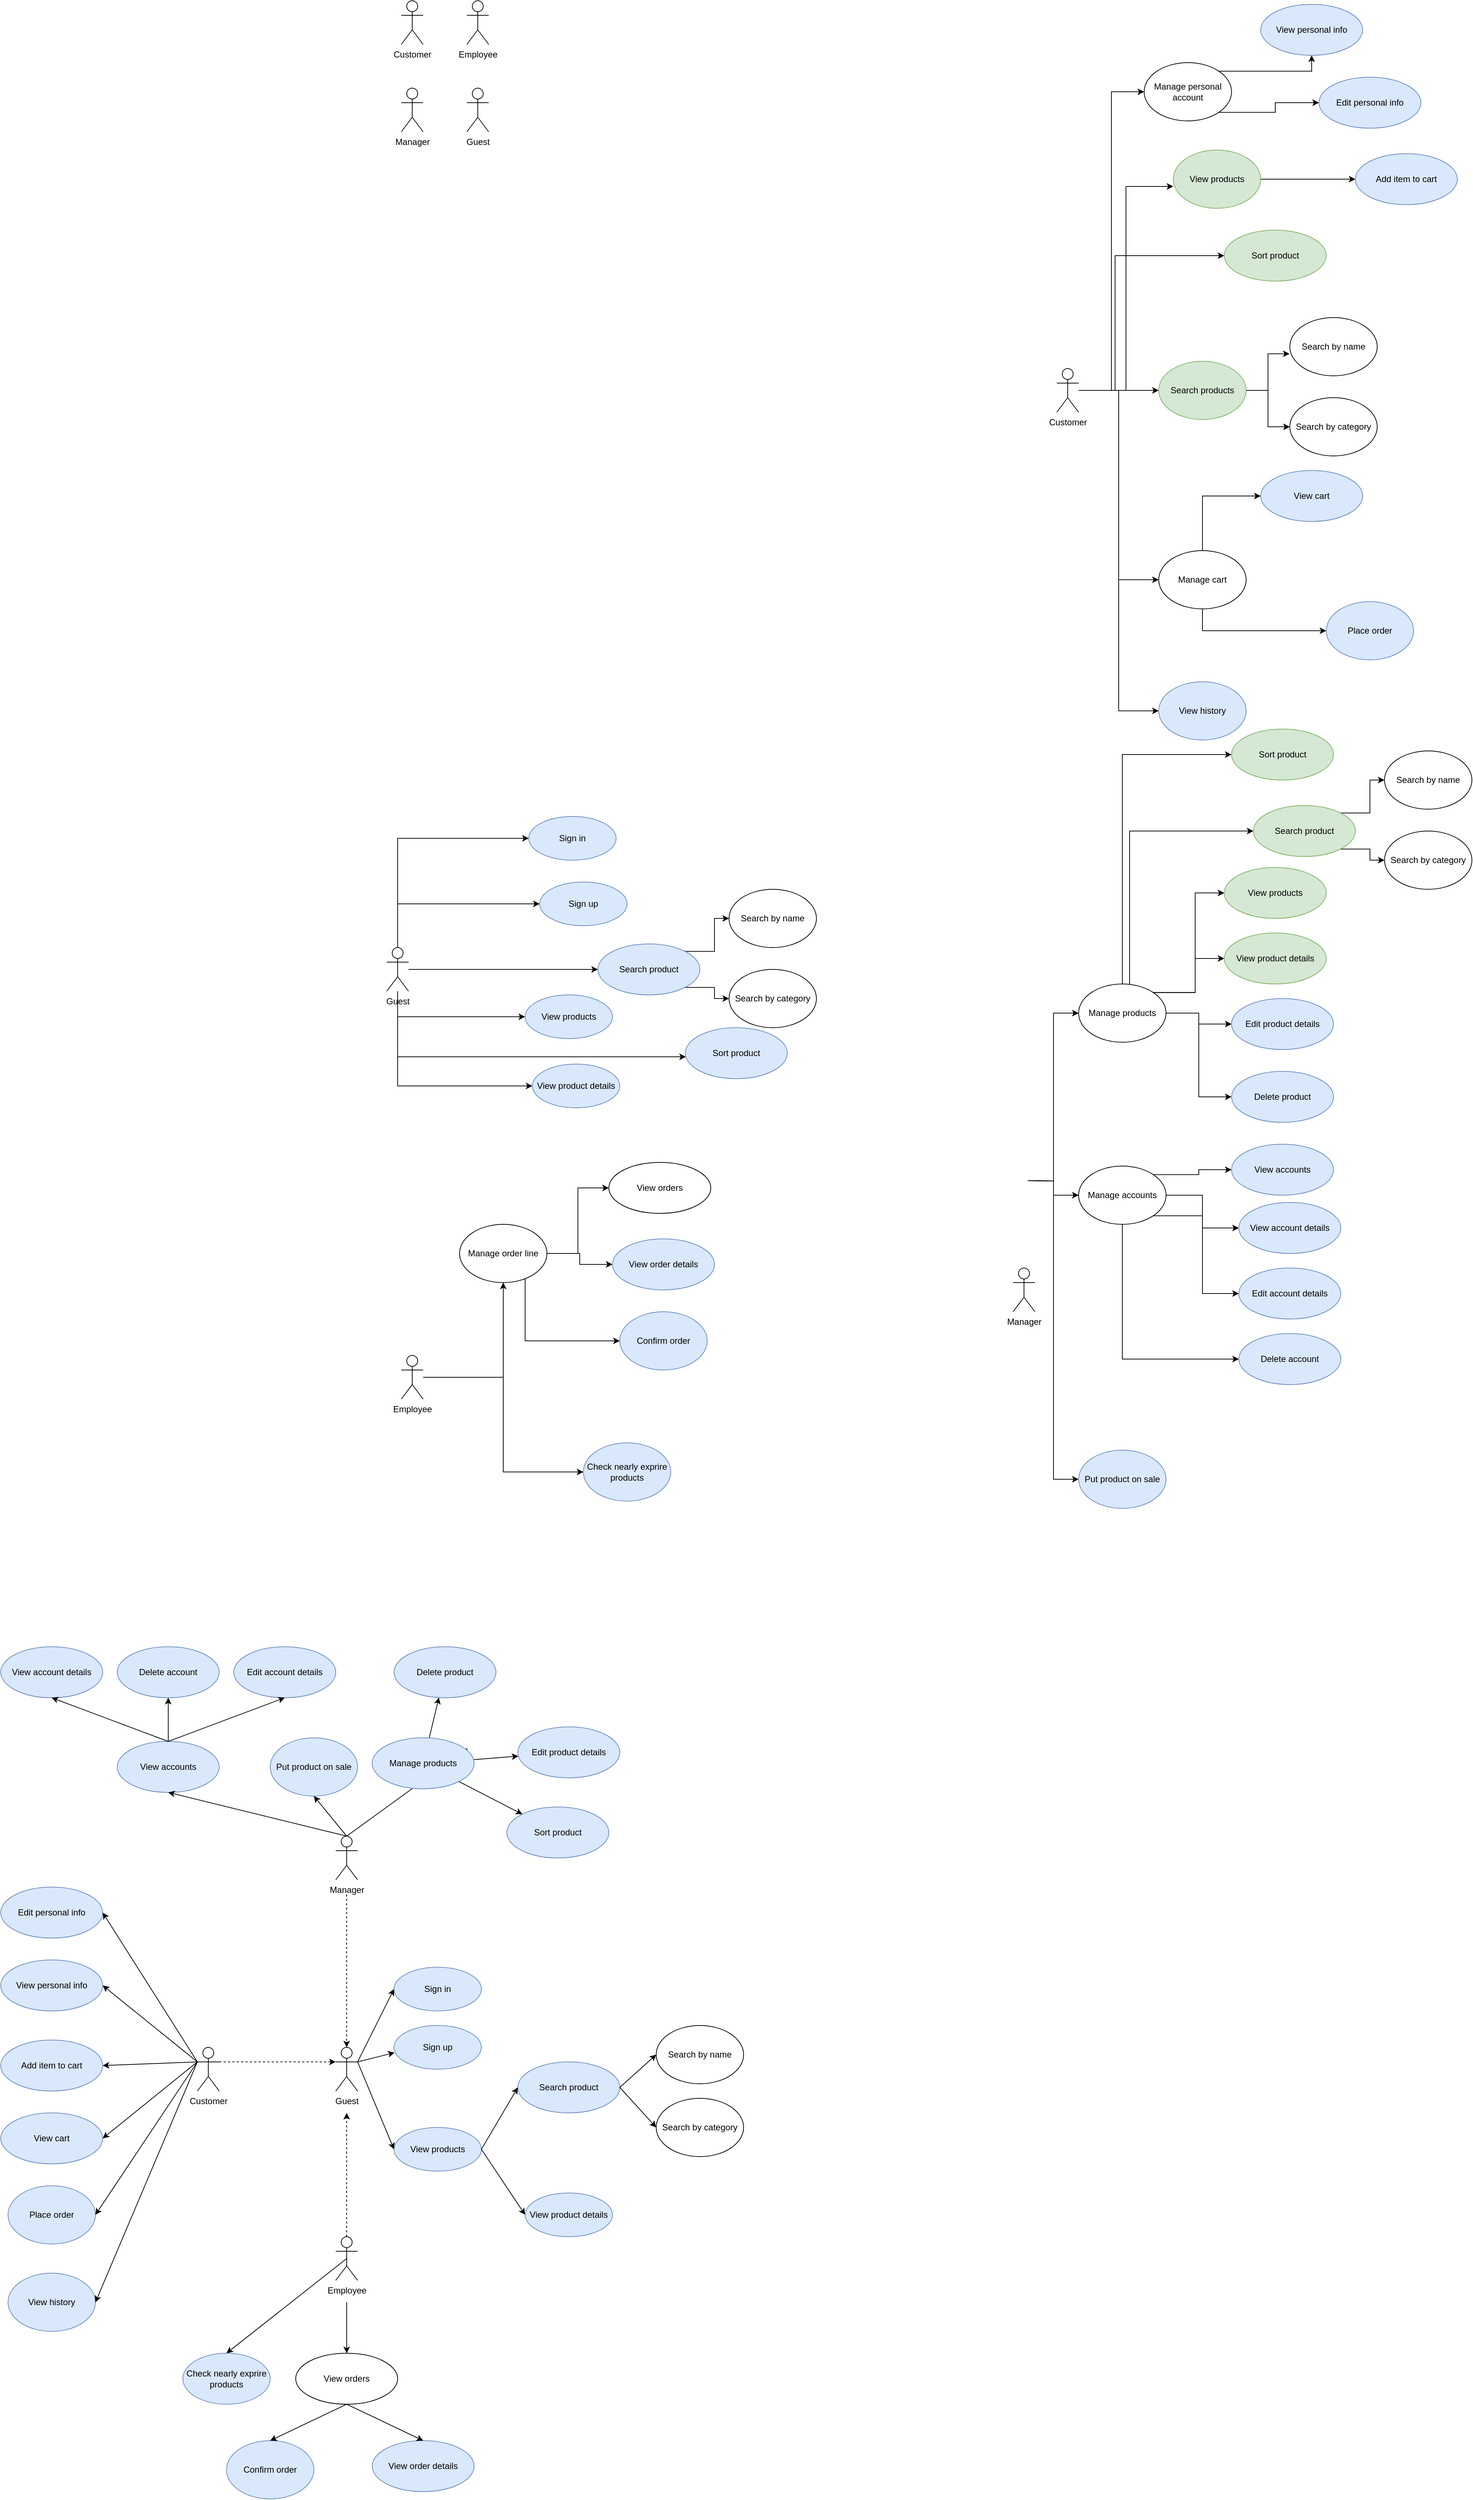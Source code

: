 <mxfile version="14.4.8" type="github">
  <diagram id="xpGsFGaNRFK6pU6DxcJn" name="Page-1">
    <mxGraphModel dx="4913" dy="2297" grid="1" gridSize="10" guides="1" tooltips="1" connect="1" arrows="1" fold="1" page="1" pageScale="1" pageWidth="850" pageHeight="1100" math="0" shadow="0">
      <root>
        <mxCell id="0" />
        <mxCell id="1" parent="0" />
        <mxCell id="mTXnw6Dvg3BRwb1QRPSY-1" value="Customer" style="shape=umlActor;verticalLabelPosition=bottom;verticalAlign=top;html=1;outlineConnect=0;" parent="1" vertex="1">
          <mxGeometry x="140" y="80" width="30" height="60" as="geometry" />
        </mxCell>
        <mxCell id="mTXnw6Dvg3BRwb1QRPSY-2" value="Employee" style="shape=umlActor;verticalLabelPosition=bottom;verticalAlign=top;html=1;outlineConnect=0;" parent="1" vertex="1">
          <mxGeometry x="230" y="80" width="30" height="60" as="geometry" />
        </mxCell>
        <mxCell id="mTXnw6Dvg3BRwb1QRPSY-41" style="edgeStyle=orthogonalEdgeStyle;rounded=0;orthogonalLoop=1;jettySize=auto;html=1;entryX=0;entryY=0.5;entryDx=0;entryDy=0;" parent="1" target="mTXnw6Dvg3BRwb1QRPSY-38" edge="1">
          <mxGeometry relative="1" as="geometry">
            <mxPoint x="1000.0" y="1700" as="sourcePoint" />
          </mxGeometry>
        </mxCell>
        <mxCell id="mTXnw6Dvg3BRwb1QRPSY-42" style="edgeStyle=orthogonalEdgeStyle;rounded=0;orthogonalLoop=1;jettySize=auto;html=1;entryX=0;entryY=0.5;entryDx=0;entryDy=0;" parent="1" target="mTXnw6Dvg3BRwb1QRPSY-39" edge="1">
          <mxGeometry relative="1" as="geometry">
            <mxPoint x="1000.0" y="1700" as="sourcePoint" />
          </mxGeometry>
        </mxCell>
        <mxCell id="mTXnw6Dvg3BRwb1QRPSY-43" style="edgeStyle=orthogonalEdgeStyle;rounded=0;orthogonalLoop=1;jettySize=auto;html=1;entryX=0;entryY=0.5;entryDx=0;entryDy=0;" parent="1" target="mTXnw6Dvg3BRwb1QRPSY-40" edge="1">
          <mxGeometry relative="1" as="geometry">
            <mxPoint x="1000.0" y="1700" as="sourcePoint" />
          </mxGeometry>
        </mxCell>
        <mxCell id="mTXnw6Dvg3BRwb1QRPSY-3" value="Manager" style="shape=umlActor;verticalLabelPosition=bottom;verticalAlign=top;html=1;outlineConnect=0;" parent="1" vertex="1">
          <mxGeometry x="980" y="1820" width="30" height="60" as="geometry" />
        </mxCell>
        <mxCell id="mTXnw6Dvg3BRwb1QRPSY-19" style="edgeStyle=orthogonalEdgeStyle;rounded=0;orthogonalLoop=1;jettySize=auto;html=1;entryX=0;entryY=0.5;entryDx=0;entryDy=0;" parent="1" source="mTXnw6Dvg3BRwb1QRPSY-5" target="mTXnw6Dvg3BRwb1QRPSY-6" edge="1">
          <mxGeometry relative="1" as="geometry" />
        </mxCell>
        <mxCell id="mTXnw6Dvg3BRwb1QRPSY-20" style="edgeStyle=orthogonalEdgeStyle;rounded=0;orthogonalLoop=1;jettySize=auto;html=1;entryX=0;entryY=0.625;entryDx=0;entryDy=0;entryPerimeter=0;" parent="1" source="mTXnw6Dvg3BRwb1QRPSY-5" target="mTXnw6Dvg3BRwb1QRPSY-7" edge="1">
          <mxGeometry relative="1" as="geometry" />
        </mxCell>
        <mxCell id="mTXnw6Dvg3BRwb1QRPSY-21" style="edgeStyle=orthogonalEdgeStyle;rounded=0;orthogonalLoop=1;jettySize=auto;html=1;entryX=0;entryY=0.5;entryDx=0;entryDy=0;" parent="1" source="mTXnw6Dvg3BRwb1QRPSY-5" target="mTXnw6Dvg3BRwb1QRPSY-8" edge="1">
          <mxGeometry relative="1" as="geometry" />
        </mxCell>
        <mxCell id="mTXnw6Dvg3BRwb1QRPSY-23" style="edgeStyle=orthogonalEdgeStyle;rounded=0;orthogonalLoop=1;jettySize=auto;html=1;entryX=0;entryY=0.5;entryDx=0;entryDy=0;" parent="1" source="mTXnw6Dvg3BRwb1QRPSY-5" target="mTXnw6Dvg3BRwb1QRPSY-18" edge="1">
          <mxGeometry relative="1" as="geometry" />
        </mxCell>
        <mxCell id="mTXnw6Dvg3BRwb1QRPSY-24" style="edgeStyle=orthogonalEdgeStyle;rounded=0;orthogonalLoop=1;jettySize=auto;html=1;entryX=0;entryY=0.5;entryDx=0;entryDy=0;" parent="1" source="mTXnw6Dvg3BRwb1QRPSY-5" target="mTXnw6Dvg3BRwb1QRPSY-16" edge="1">
          <mxGeometry relative="1" as="geometry" />
        </mxCell>
        <mxCell id="DF3n3-SqJ0F8E1Z_hl7M-28" style="edgeStyle=orthogonalEdgeStyle;rounded=0;orthogonalLoop=1;jettySize=auto;html=1;entryX=0;entryY=0.5;entryDx=0;entryDy=0;" parent="1" source="mTXnw6Dvg3BRwb1QRPSY-5" target="DF3n3-SqJ0F8E1Z_hl7M-27" edge="1">
          <mxGeometry relative="1" as="geometry">
            <Array as="points">
              <mxPoint x="1120" y="615" />
              <mxPoint x="1120" y="430" />
            </Array>
          </mxGeometry>
        </mxCell>
        <mxCell id="mTXnw6Dvg3BRwb1QRPSY-5" value="Customer" style="shape=umlActor;verticalLabelPosition=bottom;verticalAlign=top;html=1;outlineConnect=0;" parent="1" vertex="1">
          <mxGeometry x="1040" y="585" width="30" height="60" as="geometry" />
        </mxCell>
        <mxCell id="DF3n3-SqJ0F8E1Z_hl7M-21" style="edgeStyle=orthogonalEdgeStyle;rounded=0;orthogonalLoop=1;jettySize=auto;html=1;exitX=1;exitY=0;exitDx=0;exitDy=0;" parent="1" source="mTXnw6Dvg3BRwb1QRPSY-6" target="DF3n3-SqJ0F8E1Z_hl7M-19" edge="1">
          <mxGeometry relative="1" as="geometry" />
        </mxCell>
        <mxCell id="DF3n3-SqJ0F8E1Z_hl7M-22" style="edgeStyle=orthogonalEdgeStyle;rounded=0;orthogonalLoop=1;jettySize=auto;html=1;exitX=1;exitY=1;exitDx=0;exitDy=0;" parent="1" source="mTXnw6Dvg3BRwb1QRPSY-6" target="DF3n3-SqJ0F8E1Z_hl7M-20" edge="1">
          <mxGeometry relative="1" as="geometry" />
        </mxCell>
        <mxCell id="mTXnw6Dvg3BRwb1QRPSY-6" value="Manage personal account" style="ellipse;whiteSpace=wrap;html=1;" parent="1" vertex="1">
          <mxGeometry x="1160" y="165" width="120" height="80" as="geometry" />
        </mxCell>
        <mxCell id="mTXnw6Dvg3BRwb1QRPSY-7" value="View products" style="ellipse;whiteSpace=wrap;html=1;fillColor=#d5e8d4;strokeColor=#82b366;" parent="1" vertex="1">
          <mxGeometry x="1200" y="285" width="120" height="80" as="geometry" />
        </mxCell>
        <mxCell id="mTXnw6Dvg3BRwb1QRPSY-13" style="edgeStyle=orthogonalEdgeStyle;rounded=0;orthogonalLoop=1;jettySize=auto;html=1;entryX=-0.003;entryY=0.622;entryDx=0;entryDy=0;entryPerimeter=0;" parent="1" source="mTXnw6Dvg3BRwb1QRPSY-8" target="mTXnw6Dvg3BRwb1QRPSY-9" edge="1">
          <mxGeometry relative="1" as="geometry" />
        </mxCell>
        <mxCell id="mTXnw6Dvg3BRwb1QRPSY-14" style="edgeStyle=orthogonalEdgeStyle;rounded=0;orthogonalLoop=1;jettySize=auto;html=1;" parent="1" source="mTXnw6Dvg3BRwb1QRPSY-8" target="mTXnw6Dvg3BRwb1QRPSY-11" edge="1">
          <mxGeometry relative="1" as="geometry" />
        </mxCell>
        <mxCell id="mTXnw6Dvg3BRwb1QRPSY-8" value="Search products" style="ellipse;whiteSpace=wrap;html=1;fillColor=#d5e8d4;strokeColor=#82b366;" parent="1" vertex="1">
          <mxGeometry x="1180" y="575" width="120" height="80" as="geometry" />
        </mxCell>
        <mxCell id="mTXnw6Dvg3BRwb1QRPSY-9" value="Search by name" style="ellipse;whiteSpace=wrap;html=1;" parent="1" vertex="1">
          <mxGeometry x="1360" y="515" width="120" height="80" as="geometry" />
        </mxCell>
        <mxCell id="mTXnw6Dvg3BRwb1QRPSY-11" value="Search by category" style="ellipse;whiteSpace=wrap;html=1;" parent="1" vertex="1">
          <mxGeometry x="1360" y="625" width="120" height="80" as="geometry" />
        </mxCell>
        <mxCell id="mTXnw6Dvg3BRwb1QRPSY-15" value="Place order" style="ellipse;whiteSpace=wrap;html=1;fillColor=#dae8fc;strokeColor=#6c8ebf;" parent="1" vertex="1">
          <mxGeometry x="1410" y="905" width="120" height="80" as="geometry" />
        </mxCell>
        <mxCell id="mTXnw6Dvg3BRwb1QRPSY-17" style="edgeStyle=orthogonalEdgeStyle;rounded=0;orthogonalLoop=1;jettySize=auto;html=1;" parent="1" source="mTXnw6Dvg3BRwb1QRPSY-16" target="mTXnw6Dvg3BRwb1QRPSY-15" edge="1">
          <mxGeometry relative="1" as="geometry">
            <Array as="points">
              <mxPoint x="1240" y="945" />
            </Array>
          </mxGeometry>
        </mxCell>
        <mxCell id="DF3n3-SqJ0F8E1Z_hl7M-24" style="edgeStyle=orthogonalEdgeStyle;rounded=0;orthogonalLoop=1;jettySize=auto;html=1;" parent="1" source="mTXnw6Dvg3BRwb1QRPSY-16" target="DF3n3-SqJ0F8E1Z_hl7M-23" edge="1">
          <mxGeometry relative="1" as="geometry">
            <Array as="points">
              <mxPoint x="1240" y="760" />
            </Array>
          </mxGeometry>
        </mxCell>
        <mxCell id="mTXnw6Dvg3BRwb1QRPSY-16" value="Manage cart" style="ellipse;whiteSpace=wrap;html=1;" parent="1" vertex="1">
          <mxGeometry x="1180" y="835" width="120" height="80" as="geometry" />
        </mxCell>
        <mxCell id="mTXnw6Dvg3BRwb1QRPSY-18" value="View history" style="ellipse;whiteSpace=wrap;html=1;fillColor=#dae8fc;strokeColor=#6c8ebf;" parent="1" vertex="1">
          <mxGeometry x="1180" y="1015" width="120" height="80" as="geometry" />
        </mxCell>
        <mxCell id="mTXnw6Dvg3BRwb1QRPSY-34" style="edgeStyle=orthogonalEdgeStyle;rounded=0;orthogonalLoop=1;jettySize=auto;html=1;" parent="1" source="mTXnw6Dvg3BRwb1QRPSY-27" target="mTXnw6Dvg3BRwb1QRPSY-29" edge="1">
          <mxGeometry relative="1" as="geometry" />
        </mxCell>
        <mxCell id="mTXnw6Dvg3BRwb1QRPSY-35" style="edgeStyle=orthogonalEdgeStyle;rounded=0;orthogonalLoop=1;jettySize=auto;html=1;entryX=0;entryY=0.5;entryDx=0;entryDy=0;" parent="1" source="mTXnw6Dvg3BRwb1QRPSY-27" target="mTXnw6Dvg3BRwb1QRPSY-32" edge="1">
          <mxGeometry relative="1" as="geometry" />
        </mxCell>
        <mxCell id="mTXnw6Dvg3BRwb1QRPSY-27" value="Employee" style="shape=umlActor;verticalLabelPosition=bottom;verticalAlign=top;html=1;outlineConnect=0;" parent="1" vertex="1">
          <mxGeometry x="140" y="1940" width="30" height="60" as="geometry" />
        </mxCell>
        <mxCell id="mTXnw6Dvg3BRwb1QRPSY-31" value="" style="edgeStyle=orthogonalEdgeStyle;rounded=0;orthogonalLoop=1;jettySize=auto;html=1;" parent="1" source="mTXnw6Dvg3BRwb1QRPSY-29" target="mTXnw6Dvg3BRwb1QRPSY-30" edge="1">
          <mxGeometry relative="1" as="geometry">
            <Array as="points">
              <mxPoint x="310" y="1920" />
            </Array>
          </mxGeometry>
        </mxCell>
        <mxCell id="DF3n3-SqJ0F8E1Z_hl7M-31" style="edgeStyle=orthogonalEdgeStyle;rounded=0;orthogonalLoop=1;jettySize=auto;html=1;" parent="1" source="mTXnw6Dvg3BRwb1QRPSY-29" target="DF3n3-SqJ0F8E1Z_hl7M-30" edge="1">
          <mxGeometry relative="1" as="geometry" />
        </mxCell>
        <mxCell id="DF3n3-SqJ0F8E1Z_hl7M-32" style="edgeStyle=orthogonalEdgeStyle;rounded=0;orthogonalLoop=1;jettySize=auto;html=1;entryX=0;entryY=0.5;entryDx=0;entryDy=0;" parent="1" source="mTXnw6Dvg3BRwb1QRPSY-29" target="DF3n3-SqJ0F8E1Z_hl7M-29" edge="1">
          <mxGeometry relative="1" as="geometry" />
        </mxCell>
        <mxCell id="mTXnw6Dvg3BRwb1QRPSY-29" value="Manage order line" style="ellipse;whiteSpace=wrap;html=1;" parent="1" vertex="1">
          <mxGeometry x="220" y="1760" width="120" height="80" as="geometry" />
        </mxCell>
        <mxCell id="mTXnw6Dvg3BRwb1QRPSY-30" value="Confirm order" style="ellipse;whiteSpace=wrap;html=1;fillColor=#dae8fc;strokeColor=#6c8ebf;" parent="1" vertex="1">
          <mxGeometry x="440" y="1880" width="120" height="80" as="geometry" />
        </mxCell>
        <mxCell id="mTXnw6Dvg3BRwb1QRPSY-32" value="Check nearly exprire products" style="ellipse;whiteSpace=wrap;html=1;fillColor=#dae8fc;strokeColor=#6c8ebf;" parent="1" vertex="1">
          <mxGeometry x="390" y="2060" width="120" height="80" as="geometry" />
        </mxCell>
        <mxCell id="mTXnw6Dvg3BRwb1QRPSY-36" value="Manager" style="shape=umlActor;verticalLabelPosition=bottom;verticalAlign=top;html=1;outlineConnect=0;" parent="1" vertex="1">
          <mxGeometry x="140" y="200" width="30" height="60" as="geometry" />
        </mxCell>
        <mxCell id="DF3n3-SqJ0F8E1Z_hl7M-37" style="edgeStyle=orthogonalEdgeStyle;rounded=0;orthogonalLoop=1;jettySize=auto;html=1;exitX=1;exitY=0;exitDx=0;exitDy=0;entryX=0;entryY=0.5;entryDx=0;entryDy=0;" parent="1" source="mTXnw6Dvg3BRwb1QRPSY-38" target="DF3n3-SqJ0F8E1Z_hl7M-33" edge="1">
          <mxGeometry relative="1" as="geometry" />
        </mxCell>
        <mxCell id="DF3n3-SqJ0F8E1Z_hl7M-38" style="edgeStyle=orthogonalEdgeStyle;rounded=0;orthogonalLoop=1;jettySize=auto;html=1;exitX=1;exitY=0;exitDx=0;exitDy=0;entryX=0;entryY=0.5;entryDx=0;entryDy=0;" parent="1" source="mTXnw6Dvg3BRwb1QRPSY-38" target="DF3n3-SqJ0F8E1Z_hl7M-34" edge="1">
          <mxGeometry relative="1" as="geometry" />
        </mxCell>
        <mxCell id="DF3n3-SqJ0F8E1Z_hl7M-39" style="edgeStyle=orthogonalEdgeStyle;rounded=0;orthogonalLoop=1;jettySize=auto;html=1;exitX=1;exitY=0.5;exitDx=0;exitDy=0;" parent="1" source="mTXnw6Dvg3BRwb1QRPSY-38" target="DF3n3-SqJ0F8E1Z_hl7M-35" edge="1">
          <mxGeometry relative="1" as="geometry" />
        </mxCell>
        <mxCell id="DF3n3-SqJ0F8E1Z_hl7M-40" style="edgeStyle=orthogonalEdgeStyle;rounded=0;orthogonalLoop=1;jettySize=auto;html=1;entryX=0;entryY=0.5;entryDx=0;entryDy=0;" parent="1" source="mTXnw6Dvg3BRwb1QRPSY-38" target="DF3n3-SqJ0F8E1Z_hl7M-36" edge="1">
          <mxGeometry relative="1" as="geometry" />
        </mxCell>
        <mxCell id="DF3n3-SqJ0F8E1Z_hl7M-55" style="edgeStyle=orthogonalEdgeStyle;rounded=0;orthogonalLoop=1;jettySize=auto;html=1;exitX=0.5;exitY=0;exitDx=0;exitDy=0;entryX=0;entryY=0.5;entryDx=0;entryDy=0;" parent="1" source="mTXnw6Dvg3BRwb1QRPSY-38" target="DF3n3-SqJ0F8E1Z_hl7M-52" edge="1">
          <mxGeometry relative="1" as="geometry" />
        </mxCell>
        <mxCell id="DF3n3-SqJ0F8E1Z_hl7M-56" style="edgeStyle=orthogonalEdgeStyle;rounded=0;orthogonalLoop=1;jettySize=auto;html=1;entryX=0;entryY=0.5;entryDx=0;entryDy=0;" parent="1" source="mTXnw6Dvg3BRwb1QRPSY-38" target="DF3n3-SqJ0F8E1Z_hl7M-51" edge="1">
          <mxGeometry relative="1" as="geometry">
            <Array as="points">
              <mxPoint x="1140" y="1220" />
            </Array>
          </mxGeometry>
        </mxCell>
        <mxCell id="mTXnw6Dvg3BRwb1QRPSY-38" value="Manage products" style="ellipse;whiteSpace=wrap;html=1;" parent="1" vertex="1">
          <mxGeometry x="1070" y="1430" width="120" height="80" as="geometry" />
        </mxCell>
        <mxCell id="DF3n3-SqJ0F8E1Z_hl7M-45" style="edgeStyle=orthogonalEdgeStyle;rounded=0;orthogonalLoop=1;jettySize=auto;html=1;exitX=1;exitY=0;exitDx=0;exitDy=0;entryX=0;entryY=0.5;entryDx=0;entryDy=0;" parent="1" source="mTXnw6Dvg3BRwb1QRPSY-39" target="DF3n3-SqJ0F8E1Z_hl7M-41" edge="1">
          <mxGeometry relative="1" as="geometry" />
        </mxCell>
        <mxCell id="DF3n3-SqJ0F8E1Z_hl7M-46" style="edgeStyle=orthogonalEdgeStyle;rounded=0;orthogonalLoop=1;jettySize=auto;html=1;exitX=1;exitY=0.5;exitDx=0;exitDy=0;" parent="1" source="mTXnw6Dvg3BRwb1QRPSY-39" target="DF3n3-SqJ0F8E1Z_hl7M-42" edge="1">
          <mxGeometry relative="1" as="geometry" />
        </mxCell>
        <mxCell id="DF3n3-SqJ0F8E1Z_hl7M-47" style="edgeStyle=orthogonalEdgeStyle;rounded=0;orthogonalLoop=1;jettySize=auto;html=1;exitX=1;exitY=1;exitDx=0;exitDy=0;entryX=0;entryY=0.5;entryDx=0;entryDy=0;" parent="1" source="mTXnw6Dvg3BRwb1QRPSY-39" target="DF3n3-SqJ0F8E1Z_hl7M-43" edge="1">
          <mxGeometry relative="1" as="geometry" />
        </mxCell>
        <mxCell id="DF3n3-SqJ0F8E1Z_hl7M-48" style="edgeStyle=orthogonalEdgeStyle;rounded=0;orthogonalLoop=1;jettySize=auto;html=1;exitX=0.5;exitY=1;exitDx=0;exitDy=0;entryX=0;entryY=0.5;entryDx=0;entryDy=0;" parent="1" source="mTXnw6Dvg3BRwb1QRPSY-39" target="DF3n3-SqJ0F8E1Z_hl7M-44" edge="1">
          <mxGeometry relative="1" as="geometry" />
        </mxCell>
        <mxCell id="mTXnw6Dvg3BRwb1QRPSY-39" value="Manage accounts" style="ellipse;whiteSpace=wrap;html=1;" parent="1" vertex="1">
          <mxGeometry x="1070" y="1680" width="120" height="80" as="geometry" />
        </mxCell>
        <mxCell id="mTXnw6Dvg3BRwb1QRPSY-40" value="Put product on sale" style="ellipse;whiteSpace=wrap;html=1;fillColor=#dae8fc;strokeColor=#6c8ebf;" parent="1" vertex="1">
          <mxGeometry x="1070" y="2070" width="120" height="80" as="geometry" />
        </mxCell>
        <mxCell id="DF3n3-SqJ0F8E1Z_hl7M-1" value="Sign in" style="ellipse;whiteSpace=wrap;html=1;fillColor=#dae8fc;strokeColor=#6c8ebf;" parent="1" vertex="1">
          <mxGeometry x="315" y="1200" width="120" height="60" as="geometry" />
        </mxCell>
        <mxCell id="DF3n3-SqJ0F8E1Z_hl7M-2" value="Guest" style="shape=umlActor;verticalLabelPosition=bottom;verticalAlign=top;html=1;" parent="1" vertex="1">
          <mxGeometry x="230" y="200" width="30" height="60" as="geometry" />
        </mxCell>
        <mxCell id="DF3n3-SqJ0F8E1Z_hl7M-9" style="edgeStyle=orthogonalEdgeStyle;rounded=0;orthogonalLoop=1;jettySize=auto;html=1;entryX=0;entryY=0.5;entryDx=0;entryDy=0;" parent="1" source="DF3n3-SqJ0F8E1Z_hl7M-3" target="DF3n3-SqJ0F8E1Z_hl7M-1" edge="1">
          <mxGeometry relative="1" as="geometry">
            <Array as="points">
              <mxPoint x="135" y="1230" />
            </Array>
          </mxGeometry>
        </mxCell>
        <mxCell id="DF3n3-SqJ0F8E1Z_hl7M-10" style="edgeStyle=orthogonalEdgeStyle;rounded=0;orthogonalLoop=1;jettySize=auto;html=1;entryX=0;entryY=0.5;entryDx=0;entryDy=0;" parent="1" source="DF3n3-SqJ0F8E1Z_hl7M-3" target="DF3n3-SqJ0F8E1Z_hl7M-4" edge="1">
          <mxGeometry relative="1" as="geometry">
            <Array as="points">
              <mxPoint x="135" y="1320" />
            </Array>
          </mxGeometry>
        </mxCell>
        <mxCell id="DF3n3-SqJ0F8E1Z_hl7M-11" style="edgeStyle=orthogonalEdgeStyle;rounded=0;orthogonalLoop=1;jettySize=auto;html=1;" parent="1" source="DF3n3-SqJ0F8E1Z_hl7M-3" target="DF3n3-SqJ0F8E1Z_hl7M-5" edge="1">
          <mxGeometry relative="1" as="geometry">
            <Array as="points">
              <mxPoint x="135" y="1475" />
            </Array>
          </mxGeometry>
        </mxCell>
        <mxCell id="DF3n3-SqJ0F8E1Z_hl7M-12" style="edgeStyle=orthogonalEdgeStyle;rounded=0;orthogonalLoop=1;jettySize=auto;html=1;entryX=0;entryY=0.5;entryDx=0;entryDy=0;" parent="1" source="DF3n3-SqJ0F8E1Z_hl7M-3" target="DF3n3-SqJ0F8E1Z_hl7M-6" edge="1">
          <mxGeometry relative="1" as="geometry">
            <Array as="points">
              <mxPoint x="135" y="1570" />
            </Array>
          </mxGeometry>
        </mxCell>
        <mxCell id="DF3n3-SqJ0F8E1Z_hl7M-13" style="edgeStyle=orthogonalEdgeStyle;rounded=0;orthogonalLoop=1;jettySize=auto;html=1;entryX=0;entryY=0.5;entryDx=0;entryDy=0;" parent="1" source="DF3n3-SqJ0F8E1Z_hl7M-3" target="DF3n3-SqJ0F8E1Z_hl7M-7" edge="1">
          <mxGeometry relative="1" as="geometry" />
        </mxCell>
        <mxCell id="DF3n3-SqJ0F8E1Z_hl7M-14" style="edgeStyle=orthogonalEdgeStyle;rounded=0;orthogonalLoop=1;jettySize=auto;html=1;" parent="1" source="DF3n3-SqJ0F8E1Z_hl7M-3" target="DF3n3-SqJ0F8E1Z_hl7M-8" edge="1">
          <mxGeometry relative="1" as="geometry">
            <Array as="points">
              <mxPoint x="135" y="1530" />
              <mxPoint x="560" y="1530" />
            </Array>
          </mxGeometry>
        </mxCell>
        <mxCell id="DF3n3-SqJ0F8E1Z_hl7M-3" value="Guest" style="shape=umlActor;verticalLabelPosition=bottom;verticalAlign=top;html=1;" parent="1" vertex="1">
          <mxGeometry x="120" y="1380" width="30" height="60" as="geometry" />
        </mxCell>
        <mxCell id="DF3n3-SqJ0F8E1Z_hl7M-4" value="Sign up" style="ellipse;whiteSpace=wrap;html=1;fillColor=#dae8fc;strokeColor=#6c8ebf;" parent="1" vertex="1">
          <mxGeometry x="330" y="1290" width="120" height="60" as="geometry" />
        </mxCell>
        <mxCell id="DF3n3-SqJ0F8E1Z_hl7M-5" value="View products" style="ellipse;whiteSpace=wrap;html=1;fillColor=#dae8fc;strokeColor=#6c8ebf;" parent="1" vertex="1">
          <mxGeometry x="310" y="1445" width="120" height="60" as="geometry" />
        </mxCell>
        <mxCell id="DF3n3-SqJ0F8E1Z_hl7M-6" value="View product details" style="ellipse;whiteSpace=wrap;html=1;fillColor=#dae8fc;strokeColor=#6c8ebf;" parent="1" vertex="1">
          <mxGeometry x="320" y="1540" width="120" height="60" as="geometry" />
        </mxCell>
        <mxCell id="DF3n3-SqJ0F8E1Z_hl7M-17" style="edgeStyle=orthogonalEdgeStyle;rounded=0;orthogonalLoop=1;jettySize=auto;html=1;exitX=1;exitY=0;exitDx=0;exitDy=0;entryX=0;entryY=0.5;entryDx=0;entryDy=0;" parent="1" source="DF3n3-SqJ0F8E1Z_hl7M-7" target="DF3n3-SqJ0F8E1Z_hl7M-15" edge="1">
          <mxGeometry relative="1" as="geometry" />
        </mxCell>
        <mxCell id="DF3n3-SqJ0F8E1Z_hl7M-18" style="edgeStyle=orthogonalEdgeStyle;rounded=0;orthogonalLoop=1;jettySize=auto;html=1;exitX=1;exitY=1;exitDx=0;exitDy=0;entryX=0;entryY=0.5;entryDx=0;entryDy=0;" parent="1" source="DF3n3-SqJ0F8E1Z_hl7M-7" target="DF3n3-SqJ0F8E1Z_hl7M-16" edge="1">
          <mxGeometry relative="1" as="geometry" />
        </mxCell>
        <mxCell id="DF3n3-SqJ0F8E1Z_hl7M-7" value="Search product" style="ellipse;whiteSpace=wrap;html=1;fillColor=#dae8fc;strokeColor=#6c8ebf;" parent="1" vertex="1">
          <mxGeometry x="410" y="1375" width="140" height="70" as="geometry" />
        </mxCell>
        <mxCell id="DF3n3-SqJ0F8E1Z_hl7M-8" value="Sort product" style="ellipse;whiteSpace=wrap;html=1;fillColor=#dae8fc;strokeColor=#6c8ebf;" parent="1" vertex="1">
          <mxGeometry x="530" y="1490" width="140" height="70" as="geometry" />
        </mxCell>
        <mxCell id="DF3n3-SqJ0F8E1Z_hl7M-15" value="Search by name" style="ellipse;whiteSpace=wrap;html=1;" parent="1" vertex="1">
          <mxGeometry x="590" y="1300" width="120" height="80" as="geometry" />
        </mxCell>
        <mxCell id="DF3n3-SqJ0F8E1Z_hl7M-16" value="Search by category" style="ellipse;whiteSpace=wrap;html=1;" parent="1" vertex="1">
          <mxGeometry x="590" y="1410" width="120" height="80" as="geometry" />
        </mxCell>
        <mxCell id="DF3n3-SqJ0F8E1Z_hl7M-19" value="View personal info" style="ellipse;whiteSpace=wrap;html=1;fillColor=#dae8fc;strokeColor=#6c8ebf;" parent="1" vertex="1">
          <mxGeometry x="1320" y="85" width="140" height="70" as="geometry" />
        </mxCell>
        <mxCell id="DF3n3-SqJ0F8E1Z_hl7M-20" value="Edit personal info" style="ellipse;whiteSpace=wrap;html=1;fillColor=#dae8fc;strokeColor=#6c8ebf;" parent="1" vertex="1">
          <mxGeometry x="1400" y="185" width="140" height="70" as="geometry" />
        </mxCell>
        <mxCell id="DF3n3-SqJ0F8E1Z_hl7M-23" value="View cart" style="ellipse;whiteSpace=wrap;html=1;fillColor=#dae8fc;strokeColor=#6c8ebf;" parent="1" vertex="1">
          <mxGeometry x="1320" y="725" width="140" height="70" as="geometry" />
        </mxCell>
        <mxCell id="DF3n3-SqJ0F8E1Z_hl7M-25" value="Add item to cart" style="ellipse;whiteSpace=wrap;html=1;fillColor=#dae8fc;strokeColor=#6c8ebf;" parent="1" vertex="1">
          <mxGeometry x="1450" y="290" width="140" height="70" as="geometry" />
        </mxCell>
        <mxCell id="DF3n3-SqJ0F8E1Z_hl7M-27" value="Sort product" style="ellipse;whiteSpace=wrap;html=1;fillColor=#d5e8d4;strokeColor=#82b366;" parent="1" vertex="1">
          <mxGeometry x="1270" y="395" width="140" height="70" as="geometry" />
        </mxCell>
        <mxCell id="DF3n3-SqJ0F8E1Z_hl7M-29" value="View orders" style="ellipse;whiteSpace=wrap;html=1;" parent="1" vertex="1">
          <mxGeometry x="425" y="1675" width="140" height="70" as="geometry" />
        </mxCell>
        <mxCell id="DF3n3-SqJ0F8E1Z_hl7M-30" value="View order details" style="ellipse;whiteSpace=wrap;html=1;fillColor=#dae8fc;strokeColor=#6c8ebf;" parent="1" vertex="1">
          <mxGeometry x="430" y="1780" width="140" height="70" as="geometry" />
        </mxCell>
        <mxCell id="DF3n3-SqJ0F8E1Z_hl7M-33" value="View products" style="ellipse;whiteSpace=wrap;html=1;fillColor=#d5e8d4;strokeColor=#82b366;" parent="1" vertex="1">
          <mxGeometry x="1270" y="1270" width="140" height="70" as="geometry" />
        </mxCell>
        <mxCell id="DF3n3-SqJ0F8E1Z_hl7M-34" value="View product details" style="ellipse;whiteSpace=wrap;html=1;fillColor=#d5e8d4;strokeColor=#82b366;" parent="1" vertex="1">
          <mxGeometry x="1270" y="1360" width="140" height="70" as="geometry" />
        </mxCell>
        <mxCell id="DF3n3-SqJ0F8E1Z_hl7M-35" value="Edit product details" style="ellipse;whiteSpace=wrap;html=1;fillColor=#dae8fc;strokeColor=#6c8ebf;" parent="1" vertex="1">
          <mxGeometry x="1280" y="1450" width="140" height="70" as="geometry" />
        </mxCell>
        <mxCell id="DF3n3-SqJ0F8E1Z_hl7M-36" value="Delete product" style="ellipse;whiteSpace=wrap;html=1;fillColor=#dae8fc;strokeColor=#6c8ebf;" parent="1" vertex="1">
          <mxGeometry x="1280" y="1550" width="140" height="70" as="geometry" />
        </mxCell>
        <mxCell id="DF3n3-SqJ0F8E1Z_hl7M-41" value="View accounts" style="ellipse;whiteSpace=wrap;html=1;fillColor=#dae8fc;strokeColor=#6c8ebf;" parent="1" vertex="1">
          <mxGeometry x="1280" y="1650" width="140" height="70" as="geometry" />
        </mxCell>
        <mxCell id="DF3n3-SqJ0F8E1Z_hl7M-42" value="View account details" style="ellipse;whiteSpace=wrap;html=1;fillColor=#dae8fc;strokeColor=#6c8ebf;" parent="1" vertex="1">
          <mxGeometry x="1290" y="1730" width="140" height="70" as="geometry" />
        </mxCell>
        <mxCell id="DF3n3-SqJ0F8E1Z_hl7M-43" value="Edit account details" style="ellipse;whiteSpace=wrap;html=1;fillColor=#dae8fc;strokeColor=#6c8ebf;" parent="1" vertex="1">
          <mxGeometry x="1290" y="1820" width="140" height="70" as="geometry" />
        </mxCell>
        <mxCell id="DF3n3-SqJ0F8E1Z_hl7M-44" value="Delete account" style="ellipse;whiteSpace=wrap;html=1;fillColor=#dae8fc;strokeColor=#6c8ebf;" parent="1" vertex="1">
          <mxGeometry x="1290" y="1910" width="140" height="70" as="geometry" />
        </mxCell>
        <mxCell id="DF3n3-SqJ0F8E1Z_hl7M-49" style="edgeStyle=orthogonalEdgeStyle;rounded=0;orthogonalLoop=1;jettySize=auto;html=1;exitX=1;exitY=0;exitDx=0;exitDy=0;entryX=0;entryY=0.5;entryDx=0;entryDy=0;" parent="1" source="DF3n3-SqJ0F8E1Z_hl7M-51" target="DF3n3-SqJ0F8E1Z_hl7M-53" edge="1">
          <mxGeometry relative="1" as="geometry" />
        </mxCell>
        <mxCell id="DF3n3-SqJ0F8E1Z_hl7M-50" style="edgeStyle=orthogonalEdgeStyle;rounded=0;orthogonalLoop=1;jettySize=auto;html=1;exitX=1;exitY=1;exitDx=0;exitDy=0;entryX=0;entryY=0.5;entryDx=0;entryDy=0;" parent="1" source="DF3n3-SqJ0F8E1Z_hl7M-51" target="DF3n3-SqJ0F8E1Z_hl7M-54" edge="1">
          <mxGeometry relative="1" as="geometry" />
        </mxCell>
        <mxCell id="DF3n3-SqJ0F8E1Z_hl7M-51" value="Search product" style="ellipse;whiteSpace=wrap;html=1;fillColor=#d5e8d4;strokeColor=#82b366;" parent="1" vertex="1">
          <mxGeometry x="1310" y="1185" width="140" height="70" as="geometry" />
        </mxCell>
        <mxCell id="DF3n3-SqJ0F8E1Z_hl7M-52" value="Sort product" style="ellipse;whiteSpace=wrap;html=1;fillColor=#d5e8d4;strokeColor=#82b366;" parent="1" vertex="1">
          <mxGeometry x="1280" y="1080" width="140" height="70" as="geometry" />
        </mxCell>
        <mxCell id="DF3n3-SqJ0F8E1Z_hl7M-53" value="Search by name" style="ellipse;whiteSpace=wrap;html=1;" parent="1" vertex="1">
          <mxGeometry x="1490" y="1110" width="120" height="80" as="geometry" />
        </mxCell>
        <mxCell id="DF3n3-SqJ0F8E1Z_hl7M-54" value="Search by category" style="ellipse;whiteSpace=wrap;html=1;" parent="1" vertex="1">
          <mxGeometry x="1490" y="1220" width="120" height="80" as="geometry" />
        </mxCell>
        <mxCell id="A2iYsX32TtCVzB9Ci7tt-1" value="" style="endArrow=classic;html=1;entryX=0;entryY=0.5;entryDx=0;entryDy=0;exitX=1;exitY=0.5;exitDx=0;exitDy=0;" parent="1" source="mTXnw6Dvg3BRwb1QRPSY-7" target="DF3n3-SqJ0F8E1Z_hl7M-25" edge="1">
          <mxGeometry width="50" height="50" relative="1" as="geometry">
            <mxPoint x="1010" y="780" as="sourcePoint" />
            <mxPoint x="1060" y="730" as="targetPoint" />
          </mxGeometry>
        </mxCell>
        <mxCell id="2JnKNKair-FOoR0NGAX1-1" value="Sign in" style="ellipse;whiteSpace=wrap;html=1;fillColor=#dae8fc;strokeColor=#6c8ebf;" vertex="1" parent="1">
          <mxGeometry x="130" y="2780" width="120" height="60" as="geometry" />
        </mxCell>
        <mxCell id="2JnKNKair-FOoR0NGAX1-2" value="Guest" style="shape=umlActor;verticalLabelPosition=bottom;verticalAlign=top;html=1;align=center;" vertex="1" parent="1">
          <mxGeometry x="50" y="2890" width="30" height="60" as="geometry" />
        </mxCell>
        <mxCell id="2JnKNKair-FOoR0NGAX1-3" value="Sign up" style="ellipse;whiteSpace=wrap;html=1;fillColor=#dae8fc;strokeColor=#6c8ebf;" vertex="1" parent="1">
          <mxGeometry x="130" y="2860" width="120" height="60" as="geometry" />
        </mxCell>
        <mxCell id="2JnKNKair-FOoR0NGAX1-4" value="View products" style="ellipse;whiteSpace=wrap;html=1;fillColor=#dae8fc;strokeColor=#6c8ebf;" vertex="1" parent="1">
          <mxGeometry x="130" y="3000" width="120" height="60" as="geometry" />
        </mxCell>
        <mxCell id="2JnKNKair-FOoR0NGAX1-5" value="View product details" style="ellipse;whiteSpace=wrap;html=1;fillColor=#dae8fc;strokeColor=#6c8ebf;" vertex="1" parent="1">
          <mxGeometry x="310" y="3090" width="120" height="60" as="geometry" />
        </mxCell>
        <mxCell id="2JnKNKair-FOoR0NGAX1-6" value="Search product" style="ellipse;whiteSpace=wrap;html=1;fillColor=#dae8fc;strokeColor=#6c8ebf;" vertex="1" parent="1">
          <mxGeometry x="300" y="2910" width="140" height="70" as="geometry" />
        </mxCell>
        <mxCell id="2JnKNKair-FOoR0NGAX1-7" value="Sort product" style="ellipse;whiteSpace=wrap;html=1;fillColor=#dae8fc;strokeColor=#6c8ebf;" vertex="1" parent="1">
          <mxGeometry x="285" y="2560" width="140" height="70" as="geometry" />
        </mxCell>
        <mxCell id="2JnKNKair-FOoR0NGAX1-8" value="Search by name" style="ellipse;whiteSpace=wrap;html=1;" vertex="1" parent="1">
          <mxGeometry x="490" y="2860" width="120" height="80" as="geometry" />
        </mxCell>
        <mxCell id="2JnKNKair-FOoR0NGAX1-9" value="Search by category" style="ellipse;whiteSpace=wrap;html=1;" vertex="1" parent="1">
          <mxGeometry x="490" y="2960" width="120" height="80" as="geometry" />
        </mxCell>
        <mxCell id="2JnKNKair-FOoR0NGAX1-10" value="" style="endArrow=classic;html=1;entryX=0;entryY=0.5;entryDx=0;entryDy=0;exitX=1;exitY=0.5;exitDx=0;exitDy=0;" edge="1" parent="1" source="2JnKNKair-FOoR0NGAX1-6" target="2JnKNKair-FOoR0NGAX1-8">
          <mxGeometry width="50" height="50" relative="1" as="geometry">
            <mxPoint x="320" y="3080" as="sourcePoint" />
            <mxPoint x="370" y="3030" as="targetPoint" />
          </mxGeometry>
        </mxCell>
        <mxCell id="2JnKNKair-FOoR0NGAX1-11" value="" style="endArrow=classic;html=1;entryX=0;entryY=0.5;entryDx=0;entryDy=0;exitX=1;exitY=0.5;exitDx=0;exitDy=0;" edge="1" parent="1" source="2JnKNKair-FOoR0NGAX1-6" target="2JnKNKair-FOoR0NGAX1-9">
          <mxGeometry width="50" height="50" relative="1" as="geometry">
            <mxPoint x="320" y="3080" as="sourcePoint" />
            <mxPoint x="370" y="3030" as="targetPoint" />
          </mxGeometry>
        </mxCell>
        <mxCell id="2JnKNKair-FOoR0NGAX1-12" value="" style="endArrow=classic;html=1;entryX=0;entryY=0.5;entryDx=0;entryDy=0;exitX=1;exitY=0.5;exitDx=0;exitDy=0;" edge="1" parent="1" source="2JnKNKair-FOoR0NGAX1-4" target="2JnKNKair-FOoR0NGAX1-6">
          <mxGeometry width="50" height="50" relative="1" as="geometry">
            <mxPoint x="440" y="2955" as="sourcePoint" />
            <mxPoint x="530" y="2970" as="targetPoint" />
          </mxGeometry>
        </mxCell>
        <mxCell id="2JnKNKair-FOoR0NGAX1-13" value="" style="endArrow=classic;html=1;entryX=0;entryY=0.5;entryDx=0;entryDy=0;exitX=1;exitY=0.5;exitDx=0;exitDy=0;" edge="1" parent="1" source="2JnKNKair-FOoR0NGAX1-4" target="2JnKNKair-FOoR0NGAX1-5">
          <mxGeometry width="50" height="50" relative="1" as="geometry">
            <mxPoint x="260" y="2950" as="sourcePoint" />
            <mxPoint x="302.52" y="3036.39" as="targetPoint" />
          </mxGeometry>
        </mxCell>
        <mxCell id="2JnKNKair-FOoR0NGAX1-14" value="" style="endArrow=classic;html=1;exitX=1;exitY=0.333;exitDx=0;exitDy=0;exitPerimeter=0;entryX=0.006;entryY=0.621;entryDx=0;entryDy=0;entryPerimeter=0;" edge="1" parent="1" source="2JnKNKair-FOoR0NGAX1-2" target="2JnKNKair-FOoR0NGAX1-3">
          <mxGeometry width="50" height="50" relative="1" as="geometry">
            <mxPoint x="260" y="2950" as="sourcePoint" />
            <mxPoint x="150" y="2880" as="targetPoint" />
          </mxGeometry>
        </mxCell>
        <mxCell id="2JnKNKair-FOoR0NGAX1-15" value="" style="endArrow=classic;html=1;exitX=1;exitY=0.333;exitDx=0;exitDy=0;exitPerimeter=0;entryX=0;entryY=0.5;entryDx=0;entryDy=0;" edge="1" parent="1" source="2JnKNKair-FOoR0NGAX1-2" target="2JnKNKair-FOoR0NGAX1-1">
          <mxGeometry width="50" height="50" relative="1" as="geometry">
            <mxPoint x="90" y="2920" as="sourcePoint" />
            <mxPoint x="260.72" y="2837.26" as="targetPoint" />
          </mxGeometry>
        </mxCell>
        <mxCell id="2JnKNKair-FOoR0NGAX1-16" value="" style="endArrow=classic;html=1;exitX=1;exitY=0.333;exitDx=0;exitDy=0;exitPerimeter=0;entryX=0;entryY=0.5;entryDx=0;entryDy=0;" edge="1" parent="1" source="2JnKNKair-FOoR0NGAX1-2" target="2JnKNKair-FOoR0NGAX1-4">
          <mxGeometry width="50" height="50" relative="1" as="geometry">
            <mxPoint x="90" y="2920" as="sourcePoint" />
            <mxPoint x="255" y="2750" as="targetPoint" />
          </mxGeometry>
        </mxCell>
        <mxCell id="2JnKNKair-FOoR0NGAX1-17" value="Employee" style="shape=umlActor;verticalLabelPosition=bottom;verticalAlign=top;html=1;outlineConnect=0;" vertex="1" parent="1">
          <mxGeometry x="50" y="3150" width="30" height="60" as="geometry" />
        </mxCell>
        <mxCell id="2JnKNKair-FOoR0NGAX1-18" value="Confirm order" style="ellipse;whiteSpace=wrap;html=1;fillColor=#dae8fc;strokeColor=#6c8ebf;" vertex="1" parent="1">
          <mxGeometry x="-100" y="3430" width="120" height="80" as="geometry" />
        </mxCell>
        <mxCell id="2JnKNKair-FOoR0NGAX1-19" value="Check nearly exprire products" style="ellipse;whiteSpace=wrap;html=1;fillColor=#dae8fc;strokeColor=#6c8ebf;" vertex="1" parent="1">
          <mxGeometry x="-160" y="3310" width="120" height="70" as="geometry" />
        </mxCell>
        <mxCell id="2JnKNKair-FOoR0NGAX1-20" value="View orders" style="ellipse;whiteSpace=wrap;html=1;" vertex="1" parent="1">
          <mxGeometry x="-5" y="3310" width="140" height="70" as="geometry" />
        </mxCell>
        <mxCell id="2JnKNKair-FOoR0NGAX1-21" value="View order details" style="ellipse;whiteSpace=wrap;html=1;fillColor=#dae8fc;strokeColor=#6c8ebf;" vertex="1" parent="1">
          <mxGeometry x="100" y="3430" width="140" height="70" as="geometry" />
        </mxCell>
        <mxCell id="2JnKNKair-FOoR0NGAX1-22" value="" style="endArrow=classic;html=1;exitX=0.5;exitY=1;exitDx=0;exitDy=0;entryX=0.5;entryY=0;entryDx=0;entryDy=0;" edge="1" parent="1" source="2JnKNKair-FOoR0NGAX1-20" target="2JnKNKair-FOoR0NGAX1-21">
          <mxGeometry width="50" height="50" relative="1" as="geometry">
            <mxPoint x="320" y="3320" as="sourcePoint" />
            <mxPoint x="370" y="3270" as="targetPoint" />
          </mxGeometry>
        </mxCell>
        <mxCell id="2JnKNKair-FOoR0NGAX1-23" value="" style="endArrow=classic;html=1;exitX=0.5;exitY=1;exitDx=0;exitDy=0;entryX=0.5;entryY=0;entryDx=0;entryDy=0;" edge="1" parent="1" source="2JnKNKair-FOoR0NGAX1-20" target="2JnKNKair-FOoR0NGAX1-18">
          <mxGeometry width="50" height="50" relative="1" as="geometry">
            <mxPoint x="280" y="3320" as="sourcePoint" />
            <mxPoint x="330" y="3275" as="targetPoint" />
          </mxGeometry>
        </mxCell>
        <mxCell id="2JnKNKair-FOoR0NGAX1-24" value="" style="endArrow=classic;html=1;entryX=0.5;entryY=0;entryDx=0;entryDy=0;" edge="1" parent="1" target="2JnKNKair-FOoR0NGAX1-20">
          <mxGeometry width="50" height="50" relative="1" as="geometry">
            <mxPoint x="65" y="3240" as="sourcePoint" />
            <mxPoint x="370" y="3270" as="targetPoint" />
          </mxGeometry>
        </mxCell>
        <mxCell id="2JnKNKair-FOoR0NGAX1-25" value="" style="endArrow=classic;html=1;entryX=0.5;entryY=0;entryDx=0;entryDy=0;exitX=0.5;exitY=0.5;exitDx=0;exitDy=0;exitPerimeter=0;" edge="1" parent="1" source="2JnKNKair-FOoR0NGAX1-17" target="2JnKNKair-FOoR0NGAX1-19">
          <mxGeometry width="50" height="50" relative="1" as="geometry">
            <mxPoint x="65" y="3375" as="sourcePoint" />
            <mxPoint x="140" y="3335" as="targetPoint" />
          </mxGeometry>
        </mxCell>
        <mxCell id="2JnKNKair-FOoR0NGAX1-26" value="" style="endArrow=classic;html=1;dashed=1;exitX=0.5;exitY=0;exitDx=0;exitDy=0;exitPerimeter=0;" edge="1" parent="1" source="2JnKNKair-FOoR0NGAX1-17">
          <mxGeometry width="50" height="50" relative="1" as="geometry">
            <mxPoint x="320" y="3260" as="sourcePoint" />
            <mxPoint x="65" y="2980" as="targetPoint" />
          </mxGeometry>
        </mxCell>
        <mxCell id="2JnKNKair-FOoR0NGAX1-27" value="Customer" style="shape=umlActor;verticalLabelPosition=bottom;verticalAlign=top;html=1;outlineConnect=0;" vertex="1" parent="1">
          <mxGeometry x="-140" y="2890" width="30" height="60" as="geometry" />
        </mxCell>
        <mxCell id="2JnKNKair-FOoR0NGAX1-28" value="Place order" style="ellipse;whiteSpace=wrap;html=1;fillColor=#dae8fc;strokeColor=#6c8ebf;" vertex="1" parent="1">
          <mxGeometry x="-400" y="3080" width="120" height="80" as="geometry" />
        </mxCell>
        <mxCell id="2JnKNKair-FOoR0NGAX1-29" value="View history" style="ellipse;whiteSpace=wrap;html=1;fillColor=#dae8fc;strokeColor=#6c8ebf;" vertex="1" parent="1">
          <mxGeometry x="-400" y="3200" width="120" height="80" as="geometry" />
        </mxCell>
        <mxCell id="2JnKNKair-FOoR0NGAX1-30" value="View personal info" style="ellipse;whiteSpace=wrap;html=1;fillColor=#dae8fc;strokeColor=#6c8ebf;" vertex="1" parent="1">
          <mxGeometry x="-410" y="2770" width="140" height="70" as="geometry" />
        </mxCell>
        <mxCell id="2JnKNKair-FOoR0NGAX1-31" value="Edit personal info" style="ellipse;whiteSpace=wrap;html=1;fillColor=#dae8fc;strokeColor=#6c8ebf;" vertex="1" parent="1">
          <mxGeometry x="-410" y="2670" width="140" height="70" as="geometry" />
        </mxCell>
        <mxCell id="2JnKNKair-FOoR0NGAX1-32" value="View cart" style="ellipse;whiteSpace=wrap;html=1;fillColor=#dae8fc;strokeColor=#6c8ebf;" vertex="1" parent="1">
          <mxGeometry x="-410" y="2980" width="140" height="70" as="geometry" />
        </mxCell>
        <mxCell id="2JnKNKair-FOoR0NGAX1-33" value="Add item to cart" style="ellipse;whiteSpace=wrap;html=1;fillColor=#dae8fc;strokeColor=#6c8ebf;" vertex="1" parent="1">
          <mxGeometry x="-410" y="2880" width="140" height="70" as="geometry" />
        </mxCell>
        <mxCell id="2JnKNKair-FOoR0NGAX1-34" value="" style="endArrow=classic;html=1;entryX=1;entryY=0.5;entryDx=0;entryDy=0;exitX=0;exitY=0.333;exitDx=0;exitDy=0;exitPerimeter=0;" edge="1" parent="1" source="2JnKNKair-FOoR0NGAX1-27" target="2JnKNKair-FOoR0NGAX1-31">
          <mxGeometry width="50" height="50" relative="1" as="geometry">
            <mxPoint x="-120" y="3070" as="sourcePoint" />
            <mxPoint x="-70" y="3020" as="targetPoint" />
          </mxGeometry>
        </mxCell>
        <mxCell id="2JnKNKair-FOoR0NGAX1-35" value="" style="endArrow=classic;html=1;entryX=1;entryY=0.5;entryDx=0;entryDy=0;exitX=0;exitY=0.333;exitDx=0;exitDy=0;exitPerimeter=0;" edge="1" parent="1" source="2JnKNKair-FOoR0NGAX1-27" target="2JnKNKair-FOoR0NGAX1-30">
          <mxGeometry width="50" height="50" relative="1" as="geometry">
            <mxPoint x="-140" y="2910" as="sourcePoint" />
            <mxPoint x="-260" y="2705" as="targetPoint" />
          </mxGeometry>
        </mxCell>
        <mxCell id="2JnKNKair-FOoR0NGAX1-36" value="" style="endArrow=classic;html=1;entryX=1;entryY=0.5;entryDx=0;entryDy=0;exitX=0;exitY=0.333;exitDx=0;exitDy=0;exitPerimeter=0;" edge="1" parent="1" source="2JnKNKair-FOoR0NGAX1-27" target="2JnKNKair-FOoR0NGAX1-33">
          <mxGeometry width="50" height="50" relative="1" as="geometry">
            <mxPoint x="-130" y="2920" as="sourcePoint" />
            <mxPoint x="-260" y="2805" as="targetPoint" />
          </mxGeometry>
        </mxCell>
        <mxCell id="2JnKNKair-FOoR0NGAX1-37" value="" style="endArrow=classic;html=1;entryX=1;entryY=0.5;entryDx=0;entryDy=0;exitX=0;exitY=0.333;exitDx=0;exitDy=0;exitPerimeter=0;" edge="1" parent="1" source="2JnKNKair-FOoR0NGAX1-27" target="2JnKNKair-FOoR0NGAX1-32">
          <mxGeometry width="50" height="50" relative="1" as="geometry">
            <mxPoint x="-130" y="2920" as="sourcePoint" />
            <mxPoint x="-260" y="2925" as="targetPoint" />
          </mxGeometry>
        </mxCell>
        <mxCell id="2JnKNKair-FOoR0NGAX1-38" value="" style="endArrow=classic;html=1;entryX=1;entryY=0.5;entryDx=0;entryDy=0;exitX=0;exitY=0.333;exitDx=0;exitDy=0;exitPerimeter=0;" edge="1" parent="1" source="2JnKNKair-FOoR0NGAX1-27" target="2JnKNKair-FOoR0NGAX1-28">
          <mxGeometry width="50" height="50" relative="1" as="geometry">
            <mxPoint x="-130" y="2920" as="sourcePoint" />
            <mxPoint x="-260" y="3025" as="targetPoint" />
          </mxGeometry>
        </mxCell>
        <mxCell id="2JnKNKair-FOoR0NGAX1-39" value="" style="endArrow=classic;html=1;entryX=0;entryY=0.333;entryDx=0;entryDy=0;exitX=1;exitY=0.333;exitDx=0;exitDy=0;exitPerimeter=0;entryPerimeter=0;dashed=1;" edge="1" parent="1" source="2JnKNKair-FOoR0NGAX1-27" target="2JnKNKair-FOoR0NGAX1-2">
          <mxGeometry width="50" height="50" relative="1" as="geometry">
            <mxPoint x="-120" y="2930" as="sourcePoint" />
            <mxPoint x="-250" y="3035" as="targetPoint" />
          </mxGeometry>
        </mxCell>
        <mxCell id="2JnKNKair-FOoR0NGAX1-40" value="" style="endArrow=classic;html=1;exitX=0;exitY=0.333;exitDx=0;exitDy=0;exitPerimeter=0;entryX=1;entryY=0.5;entryDx=0;entryDy=0;" edge="1" parent="1" source="2JnKNKair-FOoR0NGAX1-27" target="2JnKNKair-FOoR0NGAX1-29">
          <mxGeometry width="50" height="50" relative="1" as="geometry">
            <mxPoint x="50" y="3140" as="sourcePoint" />
            <mxPoint x="100" y="3090" as="targetPoint" />
          </mxGeometry>
        </mxCell>
        <mxCell id="2JnKNKair-FOoR0NGAX1-41" value="Manager" style="shape=umlActor;verticalLabelPosition=bottom;verticalAlign=top;html=1;outlineConnect=0;align=center;" vertex="1" parent="1">
          <mxGeometry x="50" y="2600" width="30" height="60" as="geometry" />
        </mxCell>
        <mxCell id="2JnKNKair-FOoR0NGAX1-42" value="Put product on sale" style="ellipse;whiteSpace=wrap;html=1;fillColor=#dae8fc;strokeColor=#6c8ebf;" vertex="1" parent="1">
          <mxGeometry x="-40" y="2465" width="120" height="80" as="geometry" />
        </mxCell>
        <mxCell id="2JnKNKair-FOoR0NGAX1-43" value="Edit product details" style="ellipse;whiteSpace=wrap;html=1;fillColor=#dae8fc;strokeColor=#6c8ebf;" vertex="1" parent="1">
          <mxGeometry x="300" y="2450" width="140" height="70" as="geometry" />
        </mxCell>
        <mxCell id="2JnKNKair-FOoR0NGAX1-44" value="Delete product" style="ellipse;whiteSpace=wrap;html=1;fillColor=#dae8fc;strokeColor=#6c8ebf;" vertex="1" parent="1">
          <mxGeometry x="130" y="2340" width="140" height="70" as="geometry" />
        </mxCell>
        <mxCell id="2JnKNKair-FOoR0NGAX1-45" value="View accounts" style="ellipse;whiteSpace=wrap;html=1;fillColor=#dae8fc;strokeColor=#6c8ebf;" vertex="1" parent="1">
          <mxGeometry x="-250" y="2470" width="140" height="70" as="geometry" />
        </mxCell>
        <mxCell id="2JnKNKair-FOoR0NGAX1-46" value="View account details" style="ellipse;whiteSpace=wrap;html=1;fillColor=#dae8fc;strokeColor=#6c8ebf;" vertex="1" parent="1">
          <mxGeometry x="-410" y="2340" width="140" height="70" as="geometry" />
        </mxCell>
        <mxCell id="2JnKNKair-FOoR0NGAX1-47" value="Edit account details" style="ellipse;whiteSpace=wrap;html=1;fillColor=#dae8fc;strokeColor=#6c8ebf;" vertex="1" parent="1">
          <mxGeometry x="-90" y="2340" width="140" height="70" as="geometry" />
        </mxCell>
        <mxCell id="2JnKNKair-FOoR0NGAX1-48" value="Delete account" style="ellipse;whiteSpace=wrap;html=1;fillColor=#dae8fc;strokeColor=#6c8ebf;" vertex="1" parent="1">
          <mxGeometry x="-250" y="2340" width="140" height="70" as="geometry" />
        </mxCell>
        <mxCell id="2JnKNKair-FOoR0NGAX1-49" value="" style="endArrow=classic;html=1;entryX=0.5;entryY=1;entryDx=0;entryDy=0;exitX=0.5;exitY=0;exitDx=0;exitDy=0;" edge="1" parent="1" source="2JnKNKair-FOoR0NGAX1-45" target="2JnKNKair-FOoR0NGAX1-46">
          <mxGeometry width="50" height="50" relative="1" as="geometry">
            <mxPoint x="-110" y="2650" as="sourcePoint" />
            <mxPoint x="-60" y="2600" as="targetPoint" />
          </mxGeometry>
        </mxCell>
        <mxCell id="2JnKNKair-FOoR0NGAX1-50" value="" style="endArrow=classic;html=1;entryX=0.5;entryY=1;entryDx=0;entryDy=0;exitX=0.5;exitY=0;exitDx=0;exitDy=0;" edge="1" parent="1" source="2JnKNKair-FOoR0NGAX1-45" target="2JnKNKair-FOoR0NGAX1-48">
          <mxGeometry width="50" height="50" relative="1" as="geometry">
            <mxPoint x="60" y="2470" as="sourcePoint" />
            <mxPoint x="-100" y="2420" as="targetPoint" />
          </mxGeometry>
        </mxCell>
        <mxCell id="2JnKNKair-FOoR0NGAX1-51" value="" style="endArrow=classic;html=1;entryX=0.5;entryY=1;entryDx=0;entryDy=0;exitX=0.5;exitY=0;exitDx=0;exitDy=0;" edge="1" parent="1" source="2JnKNKair-FOoR0NGAX1-45" target="2JnKNKair-FOoR0NGAX1-47">
          <mxGeometry width="50" height="50" relative="1" as="geometry">
            <mxPoint x="60" y="2470" as="sourcePoint" />
            <mxPoint x="60" y="2420" as="targetPoint" />
          </mxGeometry>
        </mxCell>
        <mxCell id="2JnKNKair-FOoR0NGAX1-52" value="" style="endArrow=classic;html=1;entryX=0.5;entryY=1;entryDx=0;entryDy=0;exitX=0.5;exitY=0;exitDx=0;exitDy=0;exitPerimeter=0;" edge="1" parent="1" source="2JnKNKair-FOoR0NGAX1-41" target="2JnKNKair-FOoR0NGAX1-45">
          <mxGeometry width="50" height="50" relative="1" as="geometry">
            <mxPoint x="60" y="2470" as="sourcePoint" />
            <mxPoint x="220" y="2420" as="targetPoint" />
          </mxGeometry>
        </mxCell>
        <mxCell id="2JnKNKair-FOoR0NGAX1-53" value="" style="endArrow=classic;html=1;entryX=0.937;entryY=0.208;entryDx=0;entryDy=0;exitX=0.5;exitY=0;exitDx=0;exitDy=0;exitPerimeter=0;entryPerimeter=0;" edge="1" parent="1" source="2JnKNKair-FOoR0NGAX1-41" target="2JnKNKair-FOoR0NGAX1-59">
          <mxGeometry width="50" height="50" relative="1" as="geometry">
            <mxPoint x="75" y="2610" as="sourcePoint" />
            <mxPoint x="75" y="2540" as="targetPoint" />
          </mxGeometry>
        </mxCell>
        <mxCell id="2JnKNKair-FOoR0NGAX1-54" value="" style="endArrow=classic;html=1;entryX=0.5;entryY=0;entryDx=0;entryDy=0;entryPerimeter=0;dashed=1;" edge="1" parent="1" target="2JnKNKair-FOoR0NGAX1-2">
          <mxGeometry width="50" height="50" relative="1" as="geometry">
            <mxPoint x="65" y="2680" as="sourcePoint" />
            <mxPoint x="-60" y="2440" as="targetPoint" />
          </mxGeometry>
        </mxCell>
        <mxCell id="2JnKNKair-FOoR0NGAX1-55" value="" style="endArrow=classic;html=1;entryX=0.5;entryY=1;entryDx=0;entryDy=0;exitX=0.5;exitY=0;exitDx=0;exitDy=0;exitPerimeter=0;" edge="1" parent="1" source="2JnKNKair-FOoR0NGAX1-41" target="2JnKNKair-FOoR0NGAX1-42">
          <mxGeometry width="50" height="50" relative="1" as="geometry">
            <mxPoint x="-280" y="2840" as="sourcePoint" />
            <mxPoint x="-230" y="2790" as="targetPoint" />
          </mxGeometry>
        </mxCell>
        <mxCell id="2JnKNKair-FOoR0NGAX1-56" style="rounded=0;orthogonalLoop=1;jettySize=auto;html=1;" edge="1" parent="1" source="2JnKNKair-FOoR0NGAX1-59" target="2JnKNKair-FOoR0NGAX1-44">
          <mxGeometry relative="1" as="geometry" />
        </mxCell>
        <mxCell id="2JnKNKair-FOoR0NGAX1-57" style="rounded=0;orthogonalLoop=1;jettySize=auto;html=1;" edge="1" parent="1" source="2JnKNKair-FOoR0NGAX1-59" target="2JnKNKair-FOoR0NGAX1-43">
          <mxGeometry relative="1" as="geometry" />
        </mxCell>
        <mxCell id="2JnKNKair-FOoR0NGAX1-58" style="edgeStyle=none;rounded=0;orthogonalLoop=1;jettySize=auto;html=1;" edge="1" parent="1" source="2JnKNKair-FOoR0NGAX1-59" target="2JnKNKair-FOoR0NGAX1-7">
          <mxGeometry relative="1" as="geometry" />
        </mxCell>
        <mxCell id="2JnKNKair-FOoR0NGAX1-59" value="Manage products" style="ellipse;whiteSpace=wrap;html=1;fillColor=#dae8fc;strokeColor=#6c8ebf;" vertex="1" parent="1">
          <mxGeometry x="100" y="2465" width="140" height="70" as="geometry" />
        </mxCell>
      </root>
    </mxGraphModel>
  </diagram>
</mxfile>
